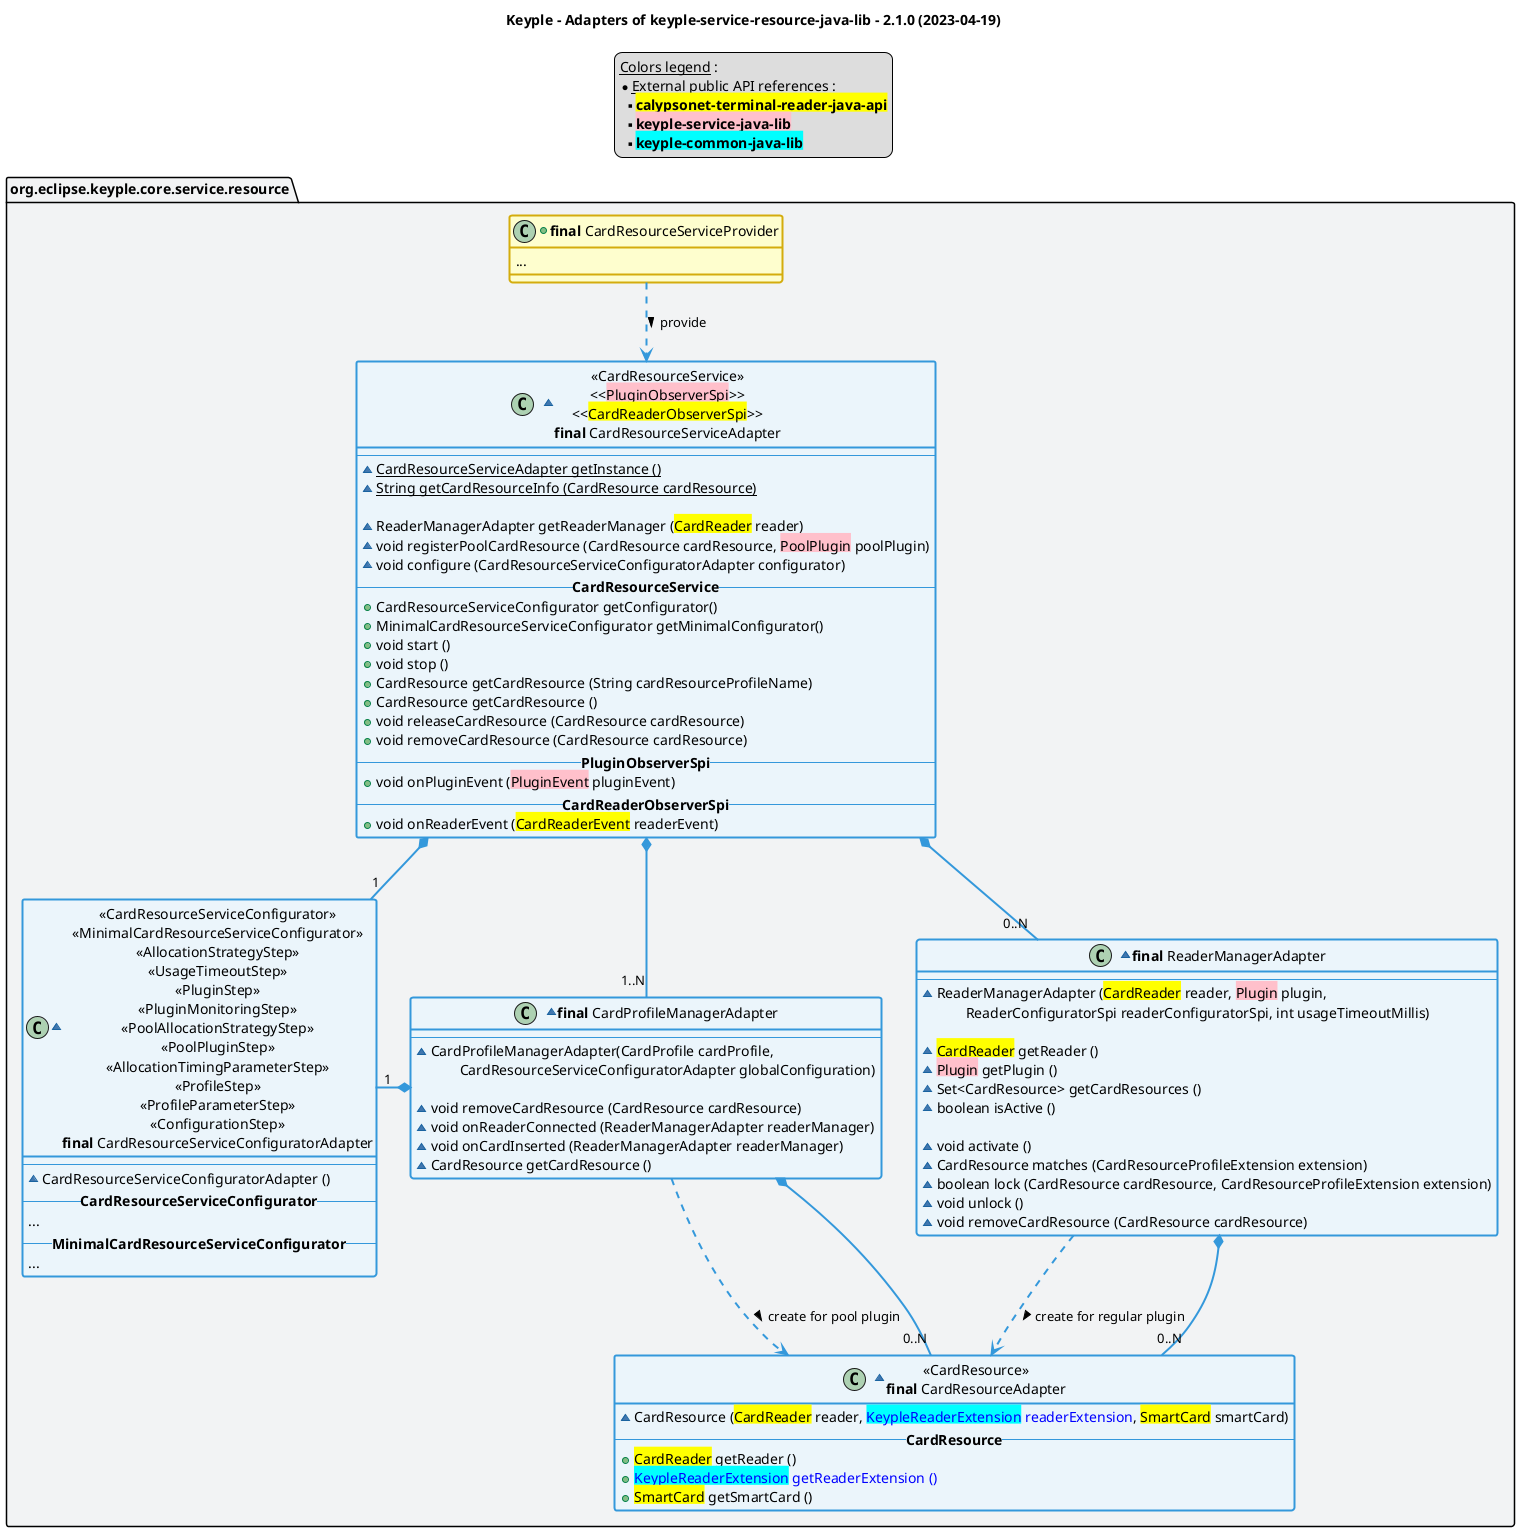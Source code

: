 @startuml
title
    Keyple - Adapters of keyple-service-resource-java-lib - 2.1.0 (2023-04-19)
end title

' == THEME ==

'Couleurs issues de : https://htmlcolorcodes.com/fr/tableau-de-couleur/tableau-de-couleur-design-plat/
!define C_GREY1 F8F9F9
!define C_GREY2 F2F3F4
!define C_GREY3 E5E7E9
!define C_GREY4 D7DBDD
!define C_GREY5 CACFD2
!define C_GREY6 BDC3C7
!define C_LINK 3498DB
!define C_USE 27AE60

' -- Styles that don't work with new version of plantuml --
skinparam stereotypeABorderColor #A9DCDF
skinparam stereotypeIBorderColor #B4A7E5
skinparam stereotypeCBorderColor #ADD1B2
skinparam stereotypeEBorderColor #EB93DF
' -- END --

skinparam ClassBorderThickness 2
skinparam ArrowThickness 2

' Yellow
skinparam ClassBackgroundColor #FEFECE
skinparam ClassBorderColor #D4AC0D
' Red
skinparam ClassBackgroundColor<<red>> #FDEDEC
skinparam ClassBorderColor<<red>> #E74C3C
hide <<red>> stereotype
' Purple
skinparam ClassBackgroundColor<<purple>> #F4ECF7
skinparam ClassBorderColor<<purple>> #8E44AD
hide <<purple>> stereotype
' blue
skinparam ClassBackgroundColor<<blue>> #EBF5FB
skinparam ClassBorderColor<<blue>> #3498DB
hide <<blue>> stereotype
' Green
skinparam ClassBackgroundColor<<green>> #E9F7EF
skinparam ClassBorderColor<<green>> #27AE60
hide <<green>> stereotype
' Grey
skinparam ClassBackgroundColor<<grey>> #EAECEE
skinparam ClassBorderColor<<grey>> #2C3E50
hide <<grey>> stereotype

' == CONTENT ==

legend top
    __Colors legend__ :
    * __External public API references__ :
    ** <back:yellow>**calypsonet-terminal-reader-java-api**</back>
    ** <back:pink>**keyple-service-java-lib**</back>
    ** <back:cyan>**keyple-common-java-lib**</back>
end legend

package "org.eclipse.keyple.core.service.resource" as resource {

    +class "**final** CardResourceServiceProvider" as CardResourceServiceProvider {
        ...
    }
    ~class "<<CardResourceService>>\n<<<back:pink>PluginObserverSpi</back>>>\n<<<back:yellow>CardReaderObserverSpi</back>>>\n**final** CardResourceServiceAdapter" as CardResourceServiceAdapter {
        --
        ~{static} CardResourceServiceAdapter getInstance ()
        ~{static} String getCardResourceInfo (CardResource cardResource)

        ~ReaderManagerAdapter getReaderManager (<back:yellow>CardReader</back> reader)
        ~void registerPoolCardResource (CardResource cardResource, <back:pink>PoolPlugin</back> poolPlugin)
        ~void configure (CardResourceServiceConfiguratorAdapter configurator)
        -- **CardResourceService** --
        +CardResourceServiceConfigurator getConfigurator()
        +MinimalCardResourceServiceConfigurator getMinimalConfigurator()
        +void start ()
        +void stop ()
        +CardResource getCardResource (String cardResourceProfileName)
        +CardResource getCardResource ()
        +void releaseCardResource (CardResource cardResource)
        +void removeCardResource (CardResource cardResource)
        -- **PluginObserverSpi** --
        +void onPluginEvent (<back:pink>PluginEvent</back> pluginEvent)
        -- **CardReaderObserverSpi** --
        +void onReaderEvent (<back:yellow>CardReaderEvent</back> readerEvent)
    }
    ~class "<<CardResource>>\n**final** CardResourceAdapter" as CardResourceAdapter {
        ~CardResource (<back:yellow>CardReader</back> reader, <color:blue><back:cyan>KeypleReaderExtension</back> readerExtension</color>, <back:yellow>SmartCard</back> smartCard)
        -- **CardResource** --
        +<back:yellow>CardReader</back> getReader ()
        +<color:blue><back:cyan>KeypleReaderExtension</back> getReaderExtension ()
        +<back:yellow>SmartCard</back> getSmartCard ()
    }
    ~class "**final** ReaderManagerAdapter" as ReaderManagerAdapter {
        --
        ~ReaderManagerAdapter (<back:yellow>CardReader</back> reader, <back:pink>Plugin</back> plugin,
            \tReaderConfiguratorSpi readerConfiguratorSpi, int usageTimeoutMillis)

        ~<back:yellow>CardReader</back> getReader ()
        ~<back:pink>Plugin</back> getPlugin ()
        ~Set<CardResource> getCardResources ()
        ~boolean isActive ()

        ~void activate ()
        ~CardResource matches (CardResourceProfileExtension extension)
        ~boolean lock (CardResource cardResource, CardResourceProfileExtension extension)
        ~void unlock ()
        ~void removeCardResource (CardResource cardResource)
    }
    ~class "**final** CardProfileManagerAdapter" as CardProfileManagerAdapter {
        --
        ~CardProfileManagerAdapter(CardProfile cardProfile,
            \tCardResourceServiceConfiguratorAdapter globalConfiguration)

        ~void removeCardResource (CardResource cardResource)
        ~void onReaderConnected (ReaderManagerAdapter readerManager)
        ~void onCardInserted (ReaderManagerAdapter readerManager)
        ~CardResource getCardResource ()
    }
    ~class "<<CardResourceServiceConfigurator>>\n<<MinimalCardResourceServiceConfigurator>>\n<<AllocationStrategyStep>>\n<<UsageTimeoutStep>>\n<<PluginStep>>\n<<PluginMonitoringStep>>\n<<PoolAllocationStrategyStep>>\n<<PoolPluginStep>>\n<<AllocationTimingParameterStep>>\n<<ProfileStep>>\n<<ProfileParameterStep>>\n<<ConfigurationStep>>\n**final** CardResourceServiceConfiguratorAdapter" as CardResourceServiceConfiguratorAdapter {
        --
        ~CardResourceServiceConfiguratorAdapter ()
        -- **CardResourceServiceConfigurator** --
        ...
        -- **MinimalCardResourceServiceConfigurator** --
        ...
    }
}

' Associations

CardResourceServiceProvider ..> CardResourceServiceAdapter #C_LINK : provide >

CardResourceServiceAdapter *-- "1" CardResourceServiceConfiguratorAdapter #C_LINK
CardResourceServiceAdapter *-- "0..N" ReaderManagerAdapter #C_LINK
CardResourceServiceAdapter *-- "1..N" CardProfileManagerAdapter #C_LINK

CardProfileManagerAdapter *-left- "1" CardResourceServiceConfiguratorAdapter #C_LINK
CardProfileManagerAdapter ..> CardResourceAdapter #C_LINK : create for pool plugin >
CardProfileManagerAdapter *-- "0..N" CardResourceAdapter #C_LINK

ReaderManagerAdapter ..> CardResourceAdapter #C_LINK : create for regular plugin >
ReaderManagerAdapter *-- "0..N" CardResourceAdapter #C_LINK

' == LAYOUT ==


' == STYLE ==

package resource #C_GREY2 {}

class resource.CardResourceServiceAdapter <<blue>>
class resource.CardResourceAdapter <<blue>>
class resource.CardResourceServiceConfiguratorAdapter <<blue>>
class resource.ReaderManagerAdapter <<blue>>
class resource.CardProfileManagerAdapter <<blue>>

@enduml